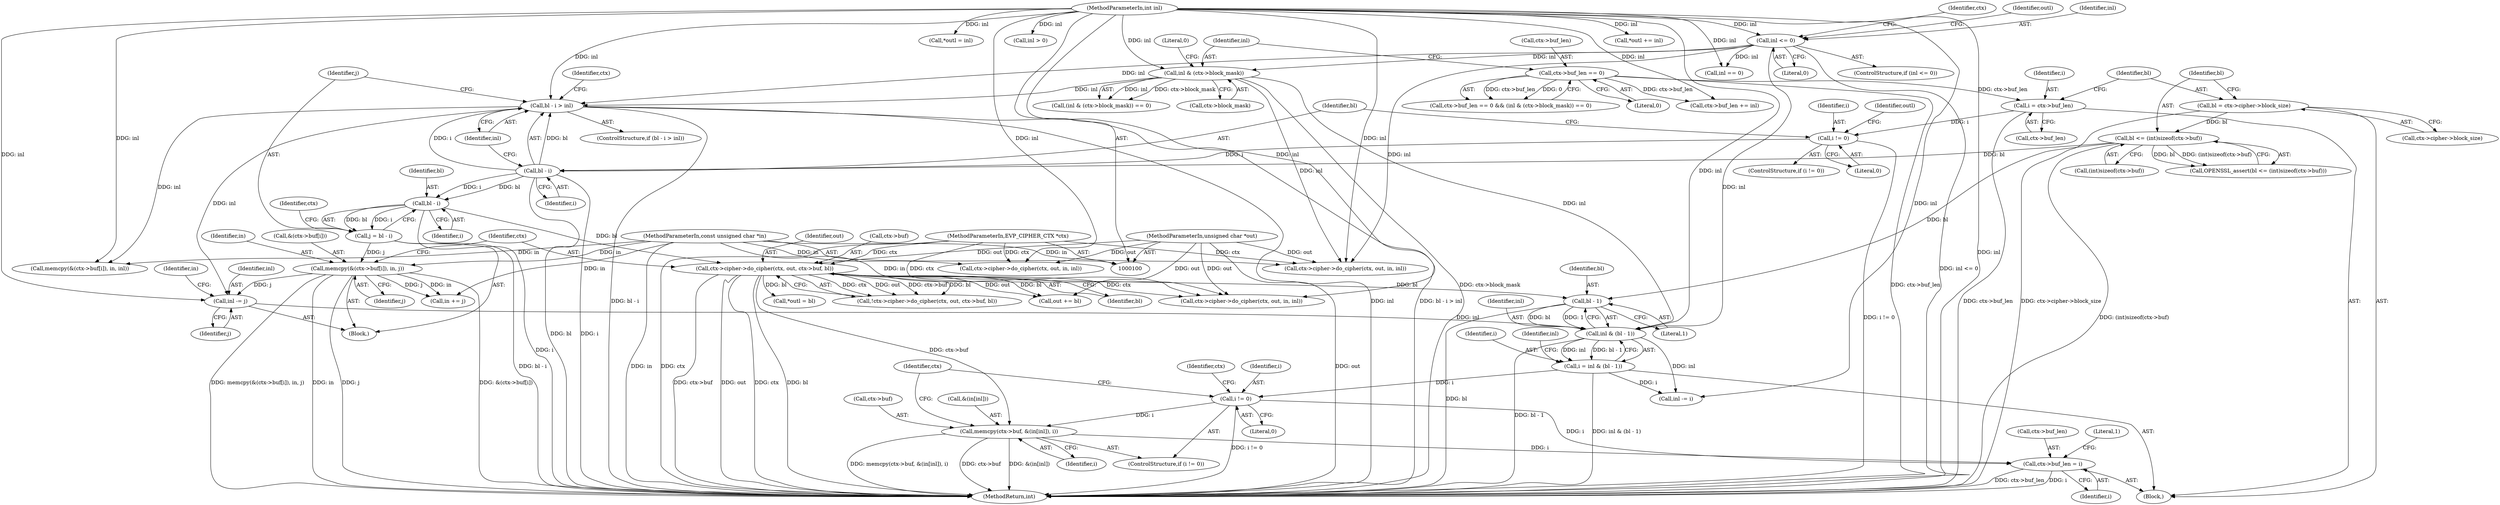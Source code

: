 digraph "0_openssl_3f3582139fbb259a1c3cbb0a25236500a409bf26@API" {
"1000318" [label="(Call,memcpy(ctx->buf, &(in[inl]), i))"];
"1000259" [label="(Call,ctx->cipher->do_cipher(ctx, out, ctx->buf, bl))"];
"1000101" [label="(MethodParameterIn,EVP_CIPHER_CTX *ctx)"];
"1000102" [label="(MethodParameterIn,unsigned char *out)"];
"1000245" [label="(Call,bl - i)"];
"1000216" [label="(Call,bl - i)"];
"1000201" [label="(Call,bl <= (int)sizeof(ctx->buf))"];
"1000193" [label="(Call,bl = ctx->cipher->block_size)"];
"1000210" [label="(Call,i != 0)"];
"1000188" [label="(Call,i = ctx->buf_len)"];
"1000154" [label="(Call,ctx->buf_len == 0)"];
"1000315" [label="(Call,i != 0)"];
"1000286" [label="(Call,i = inl & (bl - 1))"];
"1000288" [label="(Call,inl & (bl - 1))"];
"1000140" [label="(Call,inl <= 0)"];
"1000105" [label="(MethodParameterIn,int inl)"];
"1000268" [label="(Call,inl -= j)"];
"1000248" [label="(Call,memcpy(&(ctx->buf[i]), in, j))"];
"1000104" [label="(MethodParameterIn,const unsigned char *in)"];
"1000243" [label="(Call,j = bl - i)"];
"1000215" [label="(Call,bl - i > inl)"];
"1000160" [label="(Call,inl & (ctx->block_mask))"];
"1000290" [label="(Call,bl - 1)"];
"1000327" [label="(Call,ctx->buf_len = i)"];
"1000188" [label="(Call,i = ctx->buf_len)"];
"1000303" [label="(Call,ctx->cipher->do_cipher(ctx, out, in, inl))"];
"1000262" [label="(Call,ctx->buf)"];
"1000219" [label="(Identifier,inl)"];
"1000291" [label="(Identifier,bl)"];
"1000310" [label="(Call,*outl += inl)"];
"1000194" [label="(Identifier,bl)"];
"1000105" [label="(MethodParameterIn,int inl)"];
"1000327" [label="(Call,ctx->buf_len = i)"];
"1000270" [label="(Identifier,j)"];
"1000202" [label="(Identifier,bl)"];
"1000140" [label="(Call,inl <= 0)"];
"1000328" [label="(Call,ctx->buf_len)"];
"1000287" [label="(Identifier,i)"];
"1000290" [label="(Call,bl - 1)"];
"1000271" [label="(Call,in += j)"];
"1000211" [label="(Identifier,i)"];
"1000256" [label="(Identifier,j)"];
"1000230" [label="(Call,ctx->buf_len += inl)"];
"1000314" [label="(ControlStructure,if (i != 0))"];
"1000293" [label="(Call,inl -= i)"];
"1000258" [label="(Call,!ctx->cipher->do_cipher(ctx, out, ctx->buf, bl))"];
"1000292" [label="(Literal,1)"];
"1000269" [label="(Identifier,inl)"];
"1000331" [label="(Identifier,i)"];
"1000121" [label="(Call,ctx->cipher->do_cipher(ctx, out, in, inl))"];
"1000255" [label="(Identifier,in)"];
"1000333" [label="(Literal,1)"];
"1000286" [label="(Call,i = inl & (bl - 1))"];
"1000200" [label="(Call,OPENSSL_assert(bl <= (int)sizeof(ctx->buf)))"];
"1000320" [label="(Identifier,ctx)"];
"1000101" [label="(MethodParameterIn,EVP_CIPHER_CTX *ctx)"];
"1000318" [label="(Call,memcpy(ctx->buf, &(in[inl]), i))"];
"1000246" [label="(Identifier,bl)"];
"1000316" [label="(Identifier,i)"];
"1000289" [label="(Identifier,inl)"];
"1000322" [label="(Call,&(in[inl]))"];
"1000249" [label="(Call,&(ctx->buf[i]))"];
"1000274" [label="(Call,out += bl)"];
"1000162" [label="(Call,ctx->block_mask)"];
"1000217" [label="(Identifier,bl)"];
"1000294" [label="(Identifier,inl)"];
"1000165" [label="(Literal,0)"];
"1000215" [label="(Call,bl - i > inl)"];
"1000104" [label="(MethodParameterIn,const unsigned char *in)"];
"1000243" [label="(Call,j = bl - i)"];
"1000288" [label="(Call,inl & (bl - 1))"];
"1000317" [label="(Literal,0)"];
"1000284" [label="(Identifier,outl)"];
"1000216" [label="(Call,bl - i)"];
"1000149" [label="(Call,inl == 0)"];
"1000242" [label="(Block,)"];
"1000244" [label="(Identifier,j)"];
"1000168" [label="(Call,ctx->cipher->do_cipher(ctx, out, in, inl))"];
"1000190" [label="(Call,ctx->buf_len)"];
"1000248" [label="(Call,memcpy(&(ctx->buf[i]), in, j))"];
"1000174" [label="(Call,*outl = inl)"];
"1000158" [label="(Literal,0)"];
"1000193" [label="(Call,bl = ctx->cipher->block_size)"];
"1000272" [label="(Identifier,in)"];
"1000142" [label="(Literal,0)"];
"1000261" [label="(Identifier,out)"];
"1000329" [label="(Identifier,ctx)"];
"1000210" [label="(Call,i != 0)"];
"1000203" [label="(Call,(int)sizeof(ctx->buf))"];
"1000161" [label="(Identifier,inl)"];
"1000139" [label="(ControlStructure,if (inl <= 0))"];
"1000319" [label="(Call,ctx->buf)"];
"1000201" [label="(Call,bl <= (int)sizeof(ctx->buf))"];
"1000268" [label="(Call,inl -= j)"];
"1000265" [label="(Identifier,bl)"];
"1000245" [label="(Call,bl - i)"];
"1000153" [label="(Call,ctx->buf_len == 0 && (inl & (ctx->block_mask)) == 0)"];
"1000209" [label="(ControlStructure,if (i != 0))"];
"1000334" [label="(MethodReturn,int)"];
"1000326" [label="(Identifier,i)"];
"1000155" [label="(Call,ctx->buf_len)"];
"1000252" [label="(Identifier,ctx)"];
"1000212" [label="(Literal,0)"];
"1000159" [label="(Call,(inl & (ctx->block_mask)) == 0)"];
"1000218" [label="(Identifier,i)"];
"1000221" [label="(Call,memcpy(&(ctx->buf[i]), in, inl))"];
"1000214" [label="(ControlStructure,if (bl - i > inl))"];
"1000315" [label="(Call,i != 0)"];
"1000102" [label="(MethodParameterIn,unsigned char *out)"];
"1000189" [label="(Identifier,i)"];
"1000225" [label="(Identifier,ctx)"];
"1000195" [label="(Call,ctx->cipher->block_size)"];
"1000141" [label="(Identifier,inl)"];
"1000247" [label="(Identifier,i)"];
"1000259" [label="(Call,ctx->cipher->do_cipher(ctx, out, ctx->buf, bl))"];
"1000106" [label="(Block,)"];
"1000156" [label="(Identifier,ctx)"];
"1000297" [label="(Call,inl > 0)"];
"1000160" [label="(Call,inl & (ctx->block_mask))"];
"1000146" [label="(Identifier,outl)"];
"1000260" [label="(Identifier,ctx)"];
"1000154" [label="(Call,ctx->buf_len == 0)"];
"1000277" [label="(Call,*outl = bl)"];
"1000318" -> "1000314"  [label="AST: "];
"1000318" -> "1000326"  [label="CFG: "];
"1000319" -> "1000318"  [label="AST: "];
"1000322" -> "1000318"  [label="AST: "];
"1000326" -> "1000318"  [label="AST: "];
"1000329" -> "1000318"  [label="CFG: "];
"1000318" -> "1000334"  [label="DDG: memcpy(ctx->buf, &(in[inl]), i)"];
"1000318" -> "1000334"  [label="DDG: ctx->buf"];
"1000318" -> "1000334"  [label="DDG: &(in[inl])"];
"1000259" -> "1000318"  [label="DDG: ctx->buf"];
"1000315" -> "1000318"  [label="DDG: i"];
"1000318" -> "1000327"  [label="DDG: i"];
"1000259" -> "1000258"  [label="AST: "];
"1000259" -> "1000265"  [label="CFG: "];
"1000260" -> "1000259"  [label="AST: "];
"1000261" -> "1000259"  [label="AST: "];
"1000262" -> "1000259"  [label="AST: "];
"1000265" -> "1000259"  [label="AST: "];
"1000258" -> "1000259"  [label="CFG: "];
"1000259" -> "1000334"  [label="DDG: ctx"];
"1000259" -> "1000334"  [label="DDG: bl"];
"1000259" -> "1000334"  [label="DDG: ctx->buf"];
"1000259" -> "1000334"  [label="DDG: out"];
"1000259" -> "1000258"  [label="DDG: ctx"];
"1000259" -> "1000258"  [label="DDG: out"];
"1000259" -> "1000258"  [label="DDG: ctx->buf"];
"1000259" -> "1000258"  [label="DDG: bl"];
"1000101" -> "1000259"  [label="DDG: ctx"];
"1000102" -> "1000259"  [label="DDG: out"];
"1000245" -> "1000259"  [label="DDG: bl"];
"1000259" -> "1000274"  [label="DDG: bl"];
"1000259" -> "1000274"  [label="DDG: out"];
"1000259" -> "1000277"  [label="DDG: bl"];
"1000259" -> "1000290"  [label="DDG: bl"];
"1000259" -> "1000303"  [label="DDG: ctx"];
"1000101" -> "1000100"  [label="AST: "];
"1000101" -> "1000334"  [label="DDG: ctx"];
"1000101" -> "1000121"  [label="DDG: ctx"];
"1000101" -> "1000168"  [label="DDG: ctx"];
"1000101" -> "1000303"  [label="DDG: ctx"];
"1000102" -> "1000100"  [label="AST: "];
"1000102" -> "1000334"  [label="DDG: out"];
"1000102" -> "1000121"  [label="DDG: out"];
"1000102" -> "1000168"  [label="DDG: out"];
"1000102" -> "1000274"  [label="DDG: out"];
"1000102" -> "1000303"  [label="DDG: out"];
"1000245" -> "1000243"  [label="AST: "];
"1000245" -> "1000247"  [label="CFG: "];
"1000246" -> "1000245"  [label="AST: "];
"1000247" -> "1000245"  [label="AST: "];
"1000243" -> "1000245"  [label="CFG: "];
"1000245" -> "1000334"  [label="DDG: i"];
"1000245" -> "1000243"  [label="DDG: bl"];
"1000245" -> "1000243"  [label="DDG: i"];
"1000216" -> "1000245"  [label="DDG: bl"];
"1000216" -> "1000245"  [label="DDG: i"];
"1000216" -> "1000215"  [label="AST: "];
"1000216" -> "1000218"  [label="CFG: "];
"1000217" -> "1000216"  [label="AST: "];
"1000218" -> "1000216"  [label="AST: "];
"1000219" -> "1000216"  [label="CFG: "];
"1000216" -> "1000334"  [label="DDG: bl"];
"1000216" -> "1000334"  [label="DDG: i"];
"1000216" -> "1000215"  [label="DDG: bl"];
"1000216" -> "1000215"  [label="DDG: i"];
"1000201" -> "1000216"  [label="DDG: bl"];
"1000210" -> "1000216"  [label="DDG: i"];
"1000201" -> "1000200"  [label="AST: "];
"1000201" -> "1000203"  [label="CFG: "];
"1000202" -> "1000201"  [label="AST: "];
"1000203" -> "1000201"  [label="AST: "];
"1000200" -> "1000201"  [label="CFG: "];
"1000201" -> "1000334"  [label="DDG: (int)sizeof(ctx->buf)"];
"1000201" -> "1000200"  [label="DDG: bl"];
"1000201" -> "1000200"  [label="DDG: (int)sizeof(ctx->buf)"];
"1000193" -> "1000201"  [label="DDG: bl"];
"1000201" -> "1000290"  [label="DDG: bl"];
"1000193" -> "1000106"  [label="AST: "];
"1000193" -> "1000195"  [label="CFG: "];
"1000194" -> "1000193"  [label="AST: "];
"1000195" -> "1000193"  [label="AST: "];
"1000202" -> "1000193"  [label="CFG: "];
"1000193" -> "1000334"  [label="DDG: ctx->cipher->block_size"];
"1000210" -> "1000209"  [label="AST: "];
"1000210" -> "1000212"  [label="CFG: "];
"1000211" -> "1000210"  [label="AST: "];
"1000212" -> "1000210"  [label="AST: "];
"1000217" -> "1000210"  [label="CFG: "];
"1000284" -> "1000210"  [label="CFG: "];
"1000210" -> "1000334"  [label="DDG: i != 0"];
"1000188" -> "1000210"  [label="DDG: i"];
"1000188" -> "1000106"  [label="AST: "];
"1000188" -> "1000190"  [label="CFG: "];
"1000189" -> "1000188"  [label="AST: "];
"1000190" -> "1000188"  [label="AST: "];
"1000194" -> "1000188"  [label="CFG: "];
"1000188" -> "1000334"  [label="DDG: ctx->buf_len"];
"1000154" -> "1000188"  [label="DDG: ctx->buf_len"];
"1000154" -> "1000153"  [label="AST: "];
"1000154" -> "1000158"  [label="CFG: "];
"1000155" -> "1000154"  [label="AST: "];
"1000158" -> "1000154"  [label="AST: "];
"1000161" -> "1000154"  [label="CFG: "];
"1000153" -> "1000154"  [label="CFG: "];
"1000154" -> "1000334"  [label="DDG: ctx->buf_len"];
"1000154" -> "1000153"  [label="DDG: ctx->buf_len"];
"1000154" -> "1000153"  [label="DDG: 0"];
"1000154" -> "1000230"  [label="DDG: ctx->buf_len"];
"1000315" -> "1000314"  [label="AST: "];
"1000315" -> "1000317"  [label="CFG: "];
"1000316" -> "1000315"  [label="AST: "];
"1000317" -> "1000315"  [label="AST: "];
"1000320" -> "1000315"  [label="CFG: "];
"1000329" -> "1000315"  [label="CFG: "];
"1000315" -> "1000334"  [label="DDG: i != 0"];
"1000286" -> "1000315"  [label="DDG: i"];
"1000315" -> "1000327"  [label="DDG: i"];
"1000286" -> "1000106"  [label="AST: "];
"1000286" -> "1000288"  [label="CFG: "];
"1000287" -> "1000286"  [label="AST: "];
"1000288" -> "1000286"  [label="AST: "];
"1000294" -> "1000286"  [label="CFG: "];
"1000286" -> "1000334"  [label="DDG: inl & (bl - 1)"];
"1000288" -> "1000286"  [label="DDG: inl"];
"1000288" -> "1000286"  [label="DDG: bl - 1"];
"1000286" -> "1000293"  [label="DDG: i"];
"1000288" -> "1000290"  [label="CFG: "];
"1000289" -> "1000288"  [label="AST: "];
"1000290" -> "1000288"  [label="AST: "];
"1000288" -> "1000334"  [label="DDG: bl - 1"];
"1000140" -> "1000288"  [label="DDG: inl"];
"1000268" -> "1000288"  [label="DDG: inl"];
"1000160" -> "1000288"  [label="DDG: inl"];
"1000105" -> "1000288"  [label="DDG: inl"];
"1000290" -> "1000288"  [label="DDG: bl"];
"1000290" -> "1000288"  [label="DDG: 1"];
"1000288" -> "1000293"  [label="DDG: inl"];
"1000140" -> "1000139"  [label="AST: "];
"1000140" -> "1000142"  [label="CFG: "];
"1000141" -> "1000140"  [label="AST: "];
"1000142" -> "1000140"  [label="AST: "];
"1000146" -> "1000140"  [label="CFG: "];
"1000156" -> "1000140"  [label="CFG: "];
"1000140" -> "1000334"  [label="DDG: inl <= 0"];
"1000105" -> "1000140"  [label="DDG: inl"];
"1000140" -> "1000149"  [label="DDG: inl"];
"1000140" -> "1000160"  [label="DDG: inl"];
"1000140" -> "1000168"  [label="DDG: inl"];
"1000140" -> "1000215"  [label="DDG: inl"];
"1000105" -> "1000100"  [label="AST: "];
"1000105" -> "1000334"  [label="DDG: inl"];
"1000105" -> "1000121"  [label="DDG: inl"];
"1000105" -> "1000149"  [label="DDG: inl"];
"1000105" -> "1000160"  [label="DDG: inl"];
"1000105" -> "1000168"  [label="DDG: inl"];
"1000105" -> "1000174"  [label="DDG: inl"];
"1000105" -> "1000215"  [label="DDG: inl"];
"1000105" -> "1000221"  [label="DDG: inl"];
"1000105" -> "1000230"  [label="DDG: inl"];
"1000105" -> "1000268"  [label="DDG: inl"];
"1000105" -> "1000293"  [label="DDG: inl"];
"1000105" -> "1000297"  [label="DDG: inl"];
"1000105" -> "1000303"  [label="DDG: inl"];
"1000105" -> "1000310"  [label="DDG: inl"];
"1000268" -> "1000242"  [label="AST: "];
"1000268" -> "1000270"  [label="CFG: "];
"1000269" -> "1000268"  [label="AST: "];
"1000270" -> "1000268"  [label="AST: "];
"1000272" -> "1000268"  [label="CFG: "];
"1000248" -> "1000268"  [label="DDG: j"];
"1000215" -> "1000268"  [label="DDG: inl"];
"1000248" -> "1000242"  [label="AST: "];
"1000248" -> "1000256"  [label="CFG: "];
"1000249" -> "1000248"  [label="AST: "];
"1000255" -> "1000248"  [label="AST: "];
"1000256" -> "1000248"  [label="AST: "];
"1000260" -> "1000248"  [label="CFG: "];
"1000248" -> "1000334"  [label="DDG: memcpy(&(ctx->buf[i]), in, j)"];
"1000248" -> "1000334"  [label="DDG: in"];
"1000248" -> "1000334"  [label="DDG: j"];
"1000248" -> "1000334"  [label="DDG: &(ctx->buf[i])"];
"1000104" -> "1000248"  [label="DDG: in"];
"1000243" -> "1000248"  [label="DDG: j"];
"1000248" -> "1000271"  [label="DDG: j"];
"1000248" -> "1000271"  [label="DDG: in"];
"1000104" -> "1000100"  [label="AST: "];
"1000104" -> "1000334"  [label="DDG: in"];
"1000104" -> "1000121"  [label="DDG: in"];
"1000104" -> "1000168"  [label="DDG: in"];
"1000104" -> "1000221"  [label="DDG: in"];
"1000104" -> "1000271"  [label="DDG: in"];
"1000104" -> "1000303"  [label="DDG: in"];
"1000243" -> "1000242"  [label="AST: "];
"1000244" -> "1000243"  [label="AST: "];
"1000252" -> "1000243"  [label="CFG: "];
"1000243" -> "1000334"  [label="DDG: bl - i"];
"1000215" -> "1000214"  [label="AST: "];
"1000215" -> "1000219"  [label="CFG: "];
"1000219" -> "1000215"  [label="AST: "];
"1000225" -> "1000215"  [label="CFG: "];
"1000244" -> "1000215"  [label="CFG: "];
"1000215" -> "1000334"  [label="DDG: bl - i"];
"1000215" -> "1000334"  [label="DDG: inl"];
"1000215" -> "1000334"  [label="DDG: bl - i > inl"];
"1000160" -> "1000215"  [label="DDG: inl"];
"1000215" -> "1000221"  [label="DDG: inl"];
"1000160" -> "1000159"  [label="AST: "];
"1000160" -> "1000162"  [label="CFG: "];
"1000161" -> "1000160"  [label="AST: "];
"1000162" -> "1000160"  [label="AST: "];
"1000165" -> "1000160"  [label="CFG: "];
"1000160" -> "1000334"  [label="DDG: ctx->block_mask"];
"1000160" -> "1000159"  [label="DDG: inl"];
"1000160" -> "1000159"  [label="DDG: ctx->block_mask"];
"1000160" -> "1000168"  [label="DDG: inl"];
"1000290" -> "1000292"  [label="CFG: "];
"1000291" -> "1000290"  [label="AST: "];
"1000292" -> "1000290"  [label="AST: "];
"1000290" -> "1000334"  [label="DDG: bl"];
"1000327" -> "1000106"  [label="AST: "];
"1000327" -> "1000331"  [label="CFG: "];
"1000328" -> "1000327"  [label="AST: "];
"1000331" -> "1000327"  [label="AST: "];
"1000333" -> "1000327"  [label="CFG: "];
"1000327" -> "1000334"  [label="DDG: ctx->buf_len"];
"1000327" -> "1000334"  [label="DDG: i"];
}
